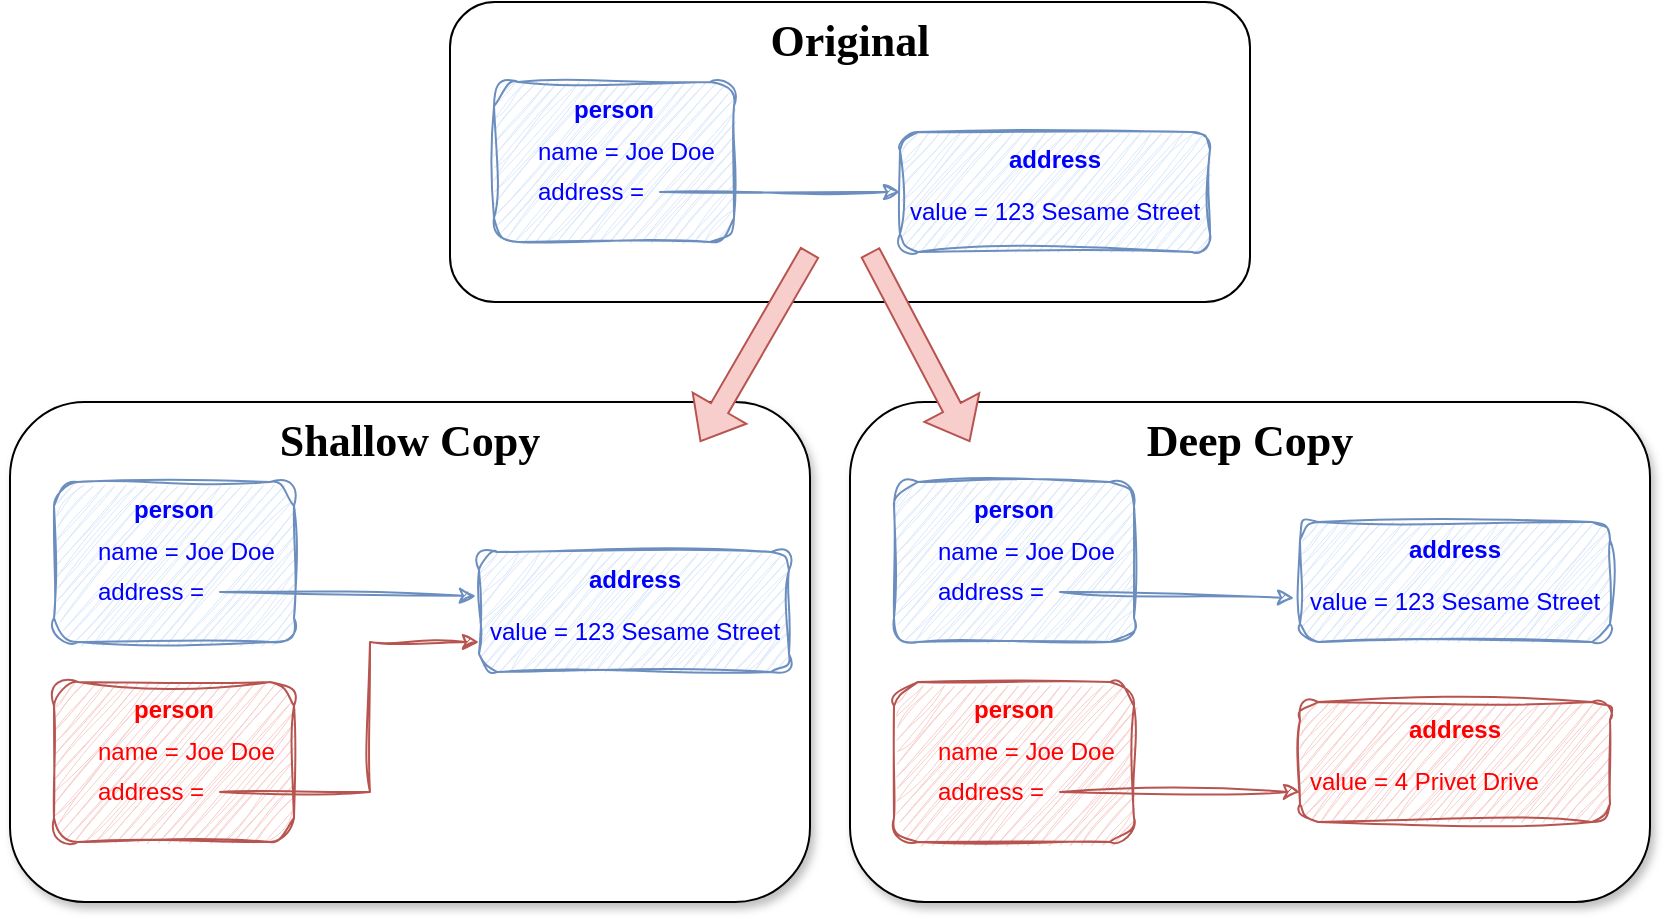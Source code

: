 <mxfile version="22.1.5" type="github">
  <diagram name="Page-1" id="bMTyGJg7muoYV-IJvbKd">
    <mxGraphModel dx="1224" dy="739" grid="1" gridSize="10" guides="1" tooltips="1" connect="1" arrows="1" fold="1" page="1" pageScale="1" pageWidth="850" pageHeight="1100" math="0" shadow="0">
      <root>
        <mxCell id="0" />
        <mxCell id="1" parent="0" />
        <mxCell id="waU2hx9NtPSAUG4F85_c-66" value="Original" style="rounded=1;whiteSpace=wrap;html=1;fontStyle=1;fontFamily=Comic Sans MS;fontSize=22;verticalAlign=top;" parent="1" vertex="1">
          <mxGeometry x="235" y="10" width="400" height="150" as="geometry" />
        </mxCell>
        <mxCell id="waU2hx9NtPSAUG4F85_c-29" value="person" style="rounded=1;whiteSpace=wrap;html=1;sketch=1;curveFitting=1;jiggle=2;fillColor=#dae8fc;strokeColor=#6c8ebf;fontStyle=1;verticalAlign=top;fontColor=#0000FF;" parent="1" vertex="1">
          <mxGeometry x="257" y="50" width="120" height="80" as="geometry" />
        </mxCell>
        <mxCell id="waU2hx9NtPSAUG4F85_c-30" value="name = Joe Doe" style="text;html=1;strokeColor=none;fillColor=none;align=left;verticalAlign=middle;whiteSpace=wrap;rounded=0;fontColor=#0000FF;" parent="1" vertex="1">
          <mxGeometry x="277" y="70" width="100" height="30" as="geometry" />
        </mxCell>
        <mxCell id="waU2hx9NtPSAUG4F85_c-31" style="rounded=0;orthogonalLoop=1;jettySize=auto;html=1;exitX=1;exitY=0.5;exitDx=0;exitDy=0;entryX=0;entryY=0.5;entryDx=0;entryDy=0;sketch=1;curveFitting=1;jiggle=2;fontColor=#0000FF;fillColor=#dae8fc;strokeColor=#6c8ebf;" parent="1" source="waU2hx9NtPSAUG4F85_c-32" target="waU2hx9NtPSAUG4F85_c-33" edge="1">
          <mxGeometry relative="1" as="geometry" />
        </mxCell>
        <mxCell id="waU2hx9NtPSAUG4F85_c-32" value="address =" style="text;html=1;strokeColor=none;fillColor=none;align=left;verticalAlign=middle;whiteSpace=wrap;rounded=0;fontColor=#0000FF;" parent="1" vertex="1">
          <mxGeometry x="277" y="90" width="63" height="30" as="geometry" />
        </mxCell>
        <mxCell id="waU2hx9NtPSAUG4F85_c-33" value="address" style="rounded=1;whiteSpace=wrap;html=1;sketch=1;curveFitting=1;jiggle=2;fillColor=#dae8fc;strokeColor=#6c8ebf;fontStyle=1;verticalAlign=top;fontColor=#0000FF;" parent="1" vertex="1">
          <mxGeometry x="460" y="75" width="155" height="60" as="geometry" />
        </mxCell>
        <mxCell id="waU2hx9NtPSAUG4F85_c-34" value="value =&amp;nbsp;123 Sesame Street" style="text;html=1;strokeColor=none;fillColor=none;align=left;verticalAlign=middle;whiteSpace=wrap;rounded=0;fontColor=#0000FF;" parent="1" vertex="1">
          <mxGeometry x="463" y="100" width="149" height="30" as="geometry" />
        </mxCell>
        <mxCell id="waU2hx9NtPSAUG4F85_c-68" value="Shallow Copy" style="rounded=1;whiteSpace=wrap;html=1;fontStyle=1;fontFamily=Comic Sans MS;fontSize=22;verticalAlign=top;shadow=1;" parent="1" vertex="1">
          <mxGeometry x="15" y="210" width="400" height="250" as="geometry" />
        </mxCell>
        <mxCell id="waU2hx9NtPSAUG4F85_c-69" value="person" style="rounded=1;whiteSpace=wrap;html=1;sketch=1;curveFitting=1;jiggle=2;fillColor=#dae8fc;strokeColor=#6c8ebf;fontStyle=1;verticalAlign=top;fontColor=#0000FF;" parent="1" vertex="1">
          <mxGeometry x="37" y="250" width="120" height="80" as="geometry" />
        </mxCell>
        <mxCell id="waU2hx9NtPSAUG4F85_c-70" value="name = Joe Doe" style="text;html=1;strokeColor=none;fillColor=none;align=left;verticalAlign=middle;whiteSpace=wrap;rounded=0;fontColor=#0000FF;" parent="1" vertex="1">
          <mxGeometry x="57" y="270" width="100" height="30" as="geometry" />
        </mxCell>
        <mxCell id="waU2hx9NtPSAUG4F85_c-71" style="rounded=0;orthogonalLoop=1;jettySize=auto;html=1;exitX=1;exitY=0.5;exitDx=0;exitDy=0;entryX=-0.01;entryY=0.367;entryDx=0;entryDy=0;sketch=1;curveFitting=1;jiggle=2;fontColor=#0000FF;fillColor=#dae8fc;strokeColor=#6c8ebf;entryPerimeter=0;" parent="1" source="waU2hx9NtPSAUG4F85_c-72" target="FbzKbhkWFZkPzl7r6-7l-1" edge="1">
          <mxGeometry relative="1" as="geometry">
            <mxPoint x="275" y="305" as="targetPoint" />
          </mxGeometry>
        </mxCell>
        <mxCell id="waU2hx9NtPSAUG4F85_c-72" value="address =" style="text;html=1;strokeColor=none;fillColor=none;align=left;verticalAlign=middle;whiteSpace=wrap;rounded=0;fontColor=#0000FF;" parent="1" vertex="1">
          <mxGeometry x="57" y="290" width="63" height="30" as="geometry" />
        </mxCell>
        <mxCell id="waU2hx9NtPSAUG4F85_c-76" value="person" style="rounded=1;whiteSpace=wrap;html=1;sketch=1;curveFitting=1;jiggle=2;fillColor=#f8cecc;strokeColor=#b85450;fontStyle=1;verticalAlign=top;fontColor=#FF0000;" parent="1" vertex="1">
          <mxGeometry x="37" y="350" width="120" height="80" as="geometry" />
        </mxCell>
        <mxCell id="waU2hx9NtPSAUG4F85_c-77" value="name = Joe Doe" style="text;html=1;strokeColor=none;fillColor=none;align=left;verticalAlign=middle;whiteSpace=wrap;rounded=0;fontColor=#FF0000;" parent="1" vertex="1">
          <mxGeometry x="57" y="370" width="100" height="30" as="geometry" />
        </mxCell>
        <mxCell id="waU2hx9NtPSAUG4F85_c-78" value="address =" style="text;html=1;strokeColor=none;fillColor=none;align=left;verticalAlign=middle;whiteSpace=wrap;rounded=0;fontColor=#FF0000;" parent="1" vertex="1">
          <mxGeometry x="57" y="390" width="63" height="30" as="geometry" />
        </mxCell>
        <mxCell id="waU2hx9NtPSAUG4F85_c-79" style="rounded=0;orthogonalLoop=1;jettySize=auto;html=1;exitX=1;exitY=0.5;exitDx=0;exitDy=0;sketch=1;curveFitting=1;jiggle=2;fontColor=#FF0000;fillColor=#f8cecc;strokeColor=#b85450;entryX=0;entryY=0.75;entryDx=0;entryDy=0;" parent="1" source="waU2hx9NtPSAUG4F85_c-78" target="FbzKbhkWFZkPzl7r6-7l-1" edge="1">
          <mxGeometry relative="1" as="geometry">
            <mxPoint x="107" y="315" as="sourcePoint" />
            <mxPoint x="240" y="330" as="targetPoint" />
            <Array as="points">
              <mxPoint x="195" y="405" />
              <mxPoint x="195" y="330" />
            </Array>
          </mxGeometry>
        </mxCell>
        <mxCell id="waU2hx9NtPSAUG4F85_c-80" value="Deep Copy" style="rounded=1;whiteSpace=wrap;html=1;fontStyle=1;fontFamily=Comic Sans MS;fontSize=22;verticalAlign=top;shadow=1;" parent="1" vertex="1">
          <mxGeometry x="435" y="210" width="400" height="250" as="geometry" />
        </mxCell>
        <mxCell id="waU2hx9NtPSAUG4F85_c-81" value="person" style="rounded=1;whiteSpace=wrap;html=1;sketch=1;curveFitting=1;jiggle=2;fillColor=#dae8fc;strokeColor=#6c8ebf;fontStyle=1;verticalAlign=top;fontColor=#0000FF;" parent="1" vertex="1">
          <mxGeometry x="457" y="250" width="120" height="80" as="geometry" />
        </mxCell>
        <mxCell id="waU2hx9NtPSAUG4F85_c-82" value="name = Joe Doe" style="text;html=1;strokeColor=none;fillColor=none;align=left;verticalAlign=middle;whiteSpace=wrap;rounded=0;fontColor=#0000FF;" parent="1" vertex="1">
          <mxGeometry x="477" y="270" width="100" height="30" as="geometry" />
        </mxCell>
        <mxCell id="waU2hx9NtPSAUG4F85_c-83" style="rounded=0;orthogonalLoop=1;jettySize=auto;html=1;exitX=1;exitY=0.5;exitDx=0;exitDy=0;entryX=-0.04;entryY=0.433;entryDx=0;entryDy=0;sketch=1;curveFitting=1;jiggle=2;fontColor=#0000FF;fillColor=#dae8fc;strokeColor=#6c8ebf;entryPerimeter=0;" parent="1" source="waU2hx9NtPSAUG4F85_c-84" target="FbzKbhkWFZkPzl7r6-7l-5" edge="1">
          <mxGeometry relative="1" as="geometry">
            <mxPoint x="695" y="305" as="targetPoint" />
          </mxGeometry>
        </mxCell>
        <mxCell id="waU2hx9NtPSAUG4F85_c-84" value="address =" style="text;html=1;strokeColor=none;fillColor=none;align=left;verticalAlign=middle;whiteSpace=wrap;rounded=0;fontColor=#0000FF;" parent="1" vertex="1">
          <mxGeometry x="477" y="290" width="63" height="30" as="geometry" />
        </mxCell>
        <mxCell id="waU2hx9NtPSAUG4F85_c-87" value="person" style="rounded=1;whiteSpace=wrap;html=1;sketch=1;curveFitting=1;jiggle=2;fillColor=#f8cecc;strokeColor=#b85450;fontStyle=1;verticalAlign=top;fontColor=#FF0000;" parent="1" vertex="1">
          <mxGeometry x="457" y="350" width="120" height="80" as="geometry" />
        </mxCell>
        <mxCell id="waU2hx9NtPSAUG4F85_c-88" value="name = Joe Doe" style="text;html=1;strokeColor=none;fillColor=none;align=left;verticalAlign=middle;whiteSpace=wrap;rounded=0;fontColor=#FF0000;" parent="1" vertex="1">
          <mxGeometry x="477" y="370" width="100" height="30" as="geometry" />
        </mxCell>
        <mxCell id="waU2hx9NtPSAUG4F85_c-89" value="address =" style="text;html=1;strokeColor=none;fillColor=none;align=left;verticalAlign=middle;whiteSpace=wrap;rounded=0;fontColor=#FF0000;" parent="1" vertex="1">
          <mxGeometry x="477" y="390" width="63" height="30" as="geometry" />
        </mxCell>
        <mxCell id="waU2hx9NtPSAUG4F85_c-90" style="rounded=0;orthogonalLoop=1;jettySize=auto;html=1;exitX=1;exitY=0.5;exitDx=0;exitDy=0;sketch=1;curveFitting=1;jiggle=2;fontColor=#FF0000;fillColor=#f8cecc;strokeColor=#b85450;entryX=0;entryY=0.75;entryDx=0;entryDy=0;" parent="1" source="waU2hx9NtPSAUG4F85_c-89" target="FbzKbhkWFZkPzl7r6-7l-6" edge="1">
          <mxGeometry relative="1" as="geometry">
            <mxPoint x="527" y="315" as="sourcePoint" />
            <mxPoint x="696" y="403" as="targetPoint" />
            <Array as="points" />
          </mxGeometry>
        </mxCell>
        <mxCell id="waU2hx9NtPSAUG4F85_c-104" value="" style="shape=flexArrow;endArrow=classic;html=1;rounded=0;fillColor=#f8cecc;strokeColor=#b85450;" parent="1" edge="1">
          <mxGeometry width="50" height="50" relative="1" as="geometry">
            <mxPoint x="415" y="135" as="sourcePoint" />
            <mxPoint x="360" y="230" as="targetPoint" />
          </mxGeometry>
        </mxCell>
        <mxCell id="waU2hx9NtPSAUG4F85_c-105" value="" style="shape=flexArrow;endArrow=classic;html=1;rounded=0;fillColor=#f8cecc;strokeColor=#b85450;" parent="1" edge="1">
          <mxGeometry width="50" height="50" relative="1" as="geometry">
            <mxPoint x="445" y="135" as="sourcePoint" />
            <mxPoint x="495" y="230" as="targetPoint" />
          </mxGeometry>
        </mxCell>
        <mxCell id="FbzKbhkWFZkPzl7r6-7l-1" value="address" style="rounded=1;whiteSpace=wrap;html=1;sketch=1;curveFitting=1;jiggle=2;fillColor=#dae8fc;strokeColor=#6c8ebf;fontStyle=1;verticalAlign=top;fontColor=#0000FF;" vertex="1" parent="1">
          <mxGeometry x="249.5" y="285" width="155" height="60" as="geometry" />
        </mxCell>
        <mxCell id="FbzKbhkWFZkPzl7r6-7l-2" value="value =&amp;nbsp;123 Sesame Street" style="text;html=1;strokeColor=none;fillColor=none;align=left;verticalAlign=middle;whiteSpace=wrap;rounded=0;fontColor=#0000FF;" vertex="1" parent="1">
          <mxGeometry x="252.5" y="310" width="149" height="30" as="geometry" />
        </mxCell>
        <mxCell id="FbzKbhkWFZkPzl7r6-7l-4" value="address" style="rounded=1;whiteSpace=wrap;html=1;sketch=1;curveFitting=1;jiggle=2;fillColor=#dae8fc;strokeColor=#6c8ebf;fontStyle=1;verticalAlign=top;fontColor=#0000FF;" vertex="1" parent="1">
          <mxGeometry x="660" y="270" width="155" height="60" as="geometry" />
        </mxCell>
        <mxCell id="FbzKbhkWFZkPzl7r6-7l-5" value="value =&amp;nbsp;123 Sesame Street" style="text;html=1;strokeColor=none;fillColor=none;align=left;verticalAlign=middle;whiteSpace=wrap;rounded=0;fontColor=#0000FF;" vertex="1" parent="1">
          <mxGeometry x="663" y="295" width="149" height="30" as="geometry" />
        </mxCell>
        <mxCell id="FbzKbhkWFZkPzl7r6-7l-6" value="address" style="rounded=1;whiteSpace=wrap;html=1;sketch=1;curveFitting=1;jiggle=2;fillColor=#f8cecc;strokeColor=#b85450;fontStyle=1;verticalAlign=top;fontColor=#FF0000;" vertex="1" parent="1">
          <mxGeometry x="660" y="360" width="155" height="60" as="geometry" />
        </mxCell>
        <mxCell id="FbzKbhkWFZkPzl7r6-7l-7" value="value =&amp;nbsp;4 Privet Drive" style="text;html=1;strokeColor=none;fillColor=none;align=left;verticalAlign=middle;whiteSpace=wrap;rounded=0;fontColor=#FF0000;" vertex="1" parent="1">
          <mxGeometry x="663" y="385" width="149" height="30" as="geometry" />
        </mxCell>
      </root>
    </mxGraphModel>
  </diagram>
</mxfile>
